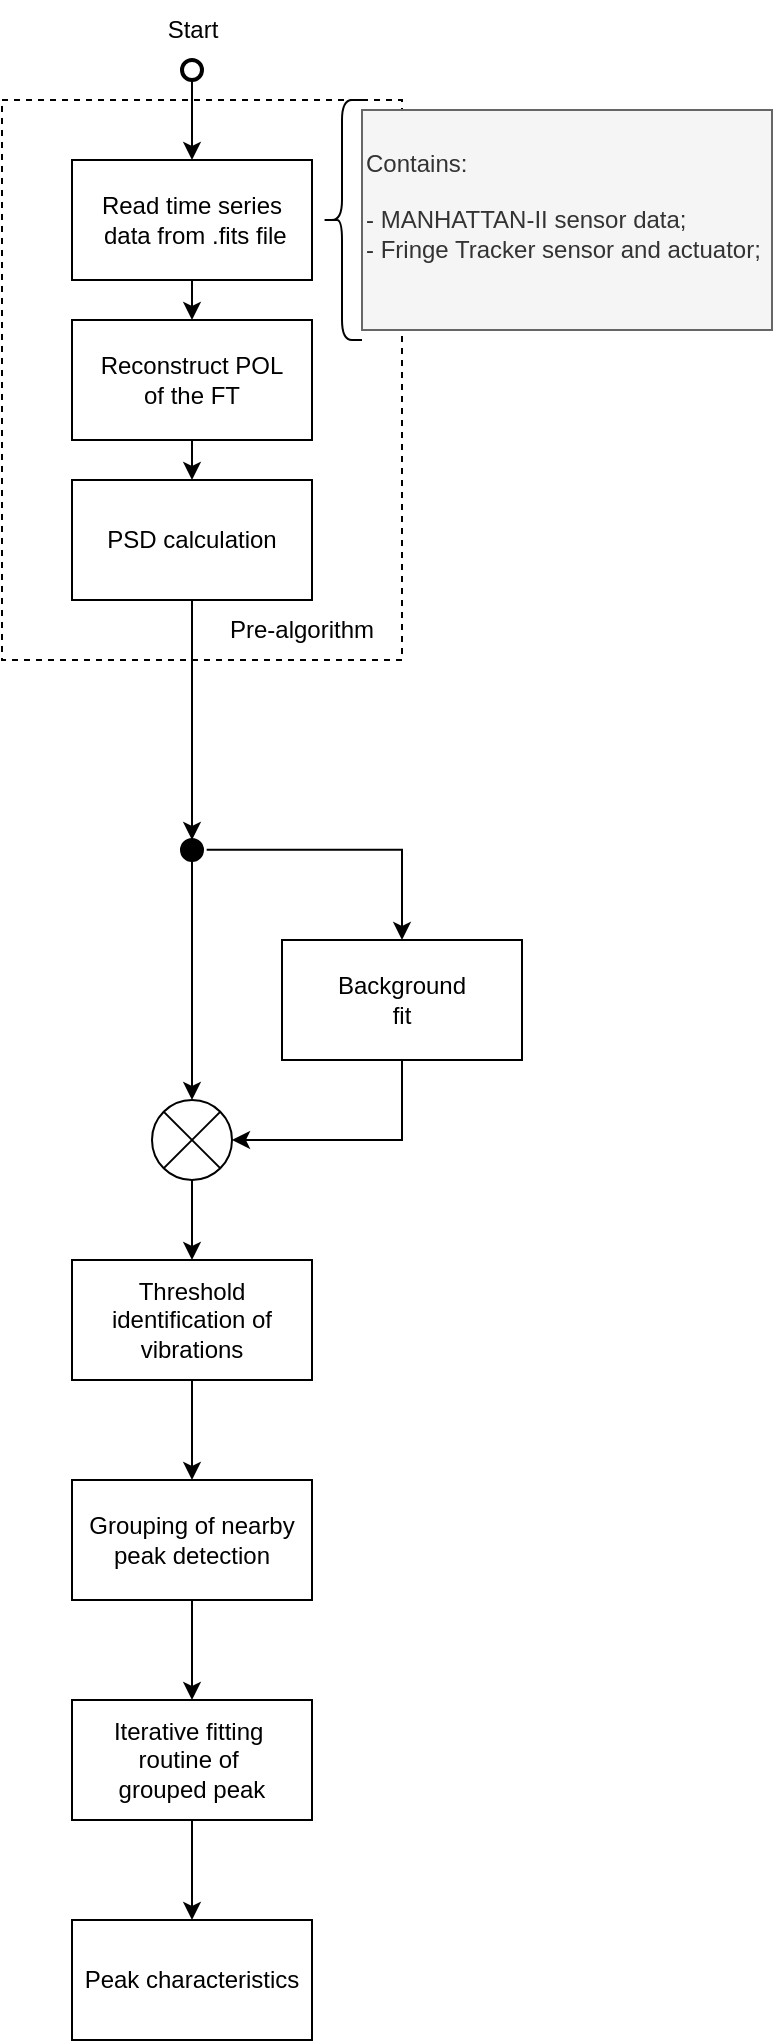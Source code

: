 <mxfile version="27.2.0" pages="3">
  <diagram name="General method" id="1XAKahxuG5cxGaPZJlzo">
    <mxGraphModel dx="1426" dy="751" grid="1" gridSize="10" guides="1" tooltips="1" connect="1" arrows="1" fold="1" page="1" pageScale="1" pageWidth="850" pageHeight="1100" math="0" shadow="0">
      <root>
        <mxCell id="0" />
        <mxCell id="1" parent="0" />
        <mxCell id="QiLoAfnm8pdi8m4GmsPh-11" value="" style="rounded=0;whiteSpace=wrap;html=1;dashed=1;" vertex="1" parent="1">
          <mxGeometry x="180" y="90" width="200" height="280" as="geometry" />
        </mxCell>
        <mxCell id="QiLoAfnm8pdi8m4GmsPh-5" style="edgeStyle=orthogonalEdgeStyle;rounded=0;orthogonalLoop=1;jettySize=auto;html=1;exitX=0.5;exitY=1;exitDx=0;exitDy=0;exitPerimeter=0;entryX=0.5;entryY=0;entryDx=0;entryDy=0;" edge="1" parent="1" source="QiLoAfnm8pdi8m4GmsPh-1" target="QiLoAfnm8pdi8m4GmsPh-3">
          <mxGeometry relative="1" as="geometry" />
        </mxCell>
        <mxCell id="QiLoAfnm8pdi8m4GmsPh-1" value="" style="strokeWidth=2;html=1;shape=mxgraph.flowchart.start_2;whiteSpace=wrap;" vertex="1" parent="1">
          <mxGeometry x="270" y="70" width="10" height="10" as="geometry" />
        </mxCell>
        <mxCell id="QiLoAfnm8pdi8m4GmsPh-2" value="Start" style="text;html=1;align=center;verticalAlign=middle;resizable=0;points=[];autosize=1;strokeColor=none;fillColor=none;" vertex="1" parent="1">
          <mxGeometry x="250" y="40" width="50" height="30" as="geometry" />
        </mxCell>
        <mxCell id="QiLoAfnm8pdi8m4GmsPh-4" style="edgeStyle=orthogonalEdgeStyle;rounded=0;orthogonalLoop=1;jettySize=auto;html=1;exitX=0.5;exitY=1;exitDx=0;exitDy=0;entryX=0.5;entryY=0;entryDx=0;entryDy=0;" edge="1" parent="1" source="QiLoAfnm8pdi8m4GmsPh-3" target="QiLoAfnm8pdi8m4GmsPh-8">
          <mxGeometry relative="1" as="geometry">
            <mxPoint x="275" y="250" as="targetPoint" />
          </mxGeometry>
        </mxCell>
        <mxCell id="QiLoAfnm8pdi8m4GmsPh-3" value="&lt;div&gt;Read time series&lt;/div&gt;&lt;div&gt;&amp;nbsp;data from .fits file&lt;/div&gt;" style="rounded=0;whiteSpace=wrap;html=1;" vertex="1" parent="1">
          <mxGeometry x="215" y="120" width="120" height="60" as="geometry" />
        </mxCell>
        <mxCell id="QiLoAfnm8pdi8m4GmsPh-6" value="" style="shape=curlyBracket;whiteSpace=wrap;html=1;rounded=1;labelPosition=left;verticalLabelPosition=middle;align=right;verticalAlign=middle;" vertex="1" parent="1">
          <mxGeometry x="340" y="90" width="20" height="120" as="geometry" />
        </mxCell>
        <mxCell id="QiLoAfnm8pdi8m4GmsPh-7" value="&lt;div align=&quot;left&quot;&gt;Contains:&lt;/div&gt;&lt;div align=&quot;left&quot;&gt;&lt;br&gt;&lt;/div&gt;&lt;div&gt;- MANHATTAN-II sensor data;&lt;/div&gt;&lt;div&gt;- Fringe Tracker sensor and actuator;&lt;/div&gt;&lt;div&gt;&lt;br&gt;&lt;/div&gt;" style="text;html=1;align=left;verticalAlign=middle;whiteSpace=wrap;rounded=0;fillColor=#f5f5f5;fontColor=#333333;strokeColor=#666666;" vertex="1" parent="1">
          <mxGeometry x="360" y="95" width="205" height="110" as="geometry" />
        </mxCell>
        <mxCell id="QiLoAfnm8pdi8m4GmsPh-10" style="edgeStyle=orthogonalEdgeStyle;rounded=0;orthogonalLoop=1;jettySize=auto;html=1;exitX=0.5;exitY=1;exitDx=0;exitDy=0;entryX=0.5;entryY=0;entryDx=0;entryDy=0;" edge="1" parent="1" source="QiLoAfnm8pdi8m4GmsPh-8" target="QiLoAfnm8pdi8m4GmsPh-9">
          <mxGeometry relative="1" as="geometry" />
        </mxCell>
        <mxCell id="QiLoAfnm8pdi8m4GmsPh-8" value="&lt;div&gt;Reconstruct POL&lt;/div&gt;&lt;div&gt;of the FT&lt;/div&gt;" style="rounded=0;whiteSpace=wrap;html=1;" vertex="1" parent="1">
          <mxGeometry x="215" y="200" width="120" height="60" as="geometry" />
        </mxCell>
        <mxCell id="QiLoAfnm8pdi8m4GmsPh-9" value="PSD calculation" style="rounded=0;whiteSpace=wrap;html=1;" vertex="1" parent="1">
          <mxGeometry x="215" y="280" width="120" height="60" as="geometry" />
        </mxCell>
        <mxCell id="QiLoAfnm8pdi8m4GmsPh-12" value="Pre-algorithm" style="text;html=1;align=center;verticalAlign=middle;whiteSpace=wrap;rounded=0;" vertex="1" parent="1">
          <mxGeometry x="280" y="340" width="100" height="30" as="geometry" />
        </mxCell>
        <mxCell id="QiLoAfnm8pdi8m4GmsPh-21" style="edgeStyle=orthogonalEdgeStyle;rounded=0;orthogonalLoop=1;jettySize=auto;html=1;exitX=1.233;exitY=0.489;exitDx=0;exitDy=0;exitPerimeter=0;" edge="1" parent="1" source="QiLoAfnm8pdi8m4GmsPh-30" target="QiLoAfnm8pdi8m4GmsPh-20">
          <mxGeometry relative="1" as="geometry">
            <mxPoint x="270" y="470" as="sourcePoint" />
          </mxGeometry>
        </mxCell>
        <mxCell id="QiLoAfnm8pdi8m4GmsPh-28" style="edgeStyle=orthogonalEdgeStyle;rounded=0;orthogonalLoop=1;jettySize=auto;html=1;exitX=0.5;exitY=1;exitDx=0;exitDy=0;entryX=1;entryY=0.5;entryDx=0;entryDy=0;" edge="1" parent="1" source="QiLoAfnm8pdi8m4GmsPh-20" target="QiLoAfnm8pdi8m4GmsPh-23">
          <mxGeometry relative="1" as="geometry" />
        </mxCell>
        <mxCell id="QiLoAfnm8pdi8m4GmsPh-20" value="&lt;div&gt;Background&lt;/div&gt;&lt;div&gt;fit&lt;/div&gt;" style="rounded=0;whiteSpace=wrap;html=1;" vertex="1" parent="1">
          <mxGeometry x="320" y="510" width="120" height="60" as="geometry" />
        </mxCell>
        <mxCell id="QiLoAfnm8pdi8m4GmsPh-33" style="edgeStyle=orthogonalEdgeStyle;rounded=0;orthogonalLoop=1;jettySize=auto;html=1;exitX=0.5;exitY=1;exitDx=0;exitDy=0;entryX=0.5;entryY=0;entryDx=0;entryDy=0;" edge="1" parent="1" source="QiLoAfnm8pdi8m4GmsPh-23" target="QiLoAfnm8pdi8m4GmsPh-32">
          <mxGeometry relative="1" as="geometry" />
        </mxCell>
        <mxCell id="QiLoAfnm8pdi8m4GmsPh-23" value="" style="shape=sumEllipse;perimeter=ellipsePerimeter;whiteSpace=wrap;html=1;backgroundOutline=1;" vertex="1" parent="1">
          <mxGeometry x="255" y="590" width="40" height="40" as="geometry" />
        </mxCell>
        <mxCell id="QiLoAfnm8pdi8m4GmsPh-26" style="edgeStyle=orthogonalEdgeStyle;rounded=0;orthogonalLoop=1;jettySize=auto;html=1;exitX=0.5;exitY=1;exitDx=0;exitDy=0;entryX=0.5;entryY=0;entryDx=0;entryDy=0;" edge="1" parent="1" source="QiLoAfnm8pdi8m4GmsPh-30" target="QiLoAfnm8pdi8m4GmsPh-23">
          <mxGeometry relative="1" as="geometry">
            <mxPoint x="275" y="500" as="sourcePoint" />
            <mxPoint x="275" y="610" as="targetPoint" />
          </mxGeometry>
        </mxCell>
        <mxCell id="QiLoAfnm8pdi8m4GmsPh-31" value="" style="edgeStyle=orthogonalEdgeStyle;rounded=0;orthogonalLoop=1;jettySize=auto;html=1;exitX=0.5;exitY=1;exitDx=0;exitDy=0;entryX=0.5;entryY=0;entryDx=0;entryDy=0;" edge="1" parent="1" source="QiLoAfnm8pdi8m4GmsPh-9" target="QiLoAfnm8pdi8m4GmsPh-30">
          <mxGeometry relative="1" as="geometry">
            <mxPoint x="275" y="340" as="sourcePoint" />
            <mxPoint x="275" y="630" as="targetPoint" />
          </mxGeometry>
        </mxCell>
        <mxCell id="QiLoAfnm8pdi8m4GmsPh-30" value="" style="verticalLabelPosition=bottom;html=1;verticalAlign=top;strokeWidth=2;shape=mxgraph.lean_mapping.sequenced_pull_ball;" vertex="1" parent="1">
          <mxGeometry x="270" y="460" width="10" height="10" as="geometry" />
        </mxCell>
        <mxCell id="QiLoAfnm8pdi8m4GmsPh-35" style="edgeStyle=orthogonalEdgeStyle;rounded=0;orthogonalLoop=1;jettySize=auto;html=1;exitX=0.5;exitY=1;exitDx=0;exitDy=0;entryX=0.5;entryY=0;entryDx=0;entryDy=0;" edge="1" parent="1" source="QiLoAfnm8pdi8m4GmsPh-32" target="QiLoAfnm8pdi8m4GmsPh-34">
          <mxGeometry relative="1" as="geometry" />
        </mxCell>
        <mxCell id="QiLoAfnm8pdi8m4GmsPh-32" value="Threshold identification of vibrations" style="rounded=0;whiteSpace=wrap;html=1;" vertex="1" parent="1">
          <mxGeometry x="215" y="670" width="120" height="60" as="geometry" />
        </mxCell>
        <mxCell id="QiLoAfnm8pdi8m4GmsPh-36" style="edgeStyle=orthogonalEdgeStyle;rounded=0;orthogonalLoop=1;jettySize=auto;html=1;exitX=0.5;exitY=1;exitDx=0;exitDy=0;entryX=0.5;entryY=0;entryDx=0;entryDy=0;" edge="1" parent="1" source="QiLoAfnm8pdi8m4GmsPh-34" target="QiLoAfnm8pdi8m4GmsPh-37">
          <mxGeometry relative="1" as="geometry">
            <mxPoint x="275" y="890" as="targetPoint" />
          </mxGeometry>
        </mxCell>
        <mxCell id="QiLoAfnm8pdi8m4GmsPh-34" value="Grouping of nearby peak detection" style="rounded=0;whiteSpace=wrap;html=1;" vertex="1" parent="1">
          <mxGeometry x="215" y="780" width="120" height="60" as="geometry" />
        </mxCell>
        <mxCell id="QiLoAfnm8pdi8m4GmsPh-38" style="edgeStyle=orthogonalEdgeStyle;rounded=0;orthogonalLoop=1;jettySize=auto;html=1;exitX=0.5;exitY=1;exitDx=0;exitDy=0;entryX=0.5;entryY=0;entryDx=0;entryDy=0;" edge="1" parent="1" source="QiLoAfnm8pdi8m4GmsPh-37" target="QiLoAfnm8pdi8m4GmsPh-39">
          <mxGeometry relative="1" as="geometry">
            <mxPoint x="275" y="1000" as="targetPoint" />
          </mxGeometry>
        </mxCell>
        <mxCell id="QiLoAfnm8pdi8m4GmsPh-37" value="&lt;div&gt;Iterative fitting&amp;nbsp;&lt;/div&gt;&lt;div&gt;routine of&amp;nbsp;&lt;/div&gt;&lt;div&gt;grouped peak&lt;/div&gt;" style="rounded=0;whiteSpace=wrap;html=1;" vertex="1" parent="1">
          <mxGeometry x="215" y="890" width="120" height="60" as="geometry" />
        </mxCell>
        <mxCell id="QiLoAfnm8pdi8m4GmsPh-39" value="Peak characteristics" style="rounded=0;whiteSpace=wrap;html=1;" vertex="1" parent="1">
          <mxGeometry x="215" y="1000" width="120" height="60" as="geometry" />
        </mxCell>
      </root>
    </mxGraphModel>
  </diagram>
  <diagram id="Y8nqkkZ_5XeSUrvlBZkK" name="Background fitting">
    <mxGraphModel dx="1426" dy="751" grid="1" gridSize="10" guides="1" tooltips="1" connect="1" arrows="1" fold="1" page="1" pageScale="1" pageWidth="850" pageHeight="1100" math="0" shadow="0">
      <root>
        <mxCell id="0" />
        <mxCell id="1" parent="0" />
        <mxCell id="fGq2NZ8uFI8Dyvq9e7ZL-2" style="edgeStyle=orthogonalEdgeStyle;rounded=0;orthogonalLoop=1;jettySize=auto;html=1;exitX=0.5;exitY=1;exitDx=0;exitDy=0;entryX=0.5;entryY=0;entryDx=0;entryDy=0;" parent="1" source="fGq2NZ8uFI8Dyvq9e7ZL-7" target="fGq2NZ8uFI8Dyvq9e7ZL-3" edge="1">
          <mxGeometry relative="1" as="geometry">
            <mxPoint x="310" y="190" as="targetPoint" />
            <mxPoint x="310" y="110" as="sourcePoint" />
          </mxGeometry>
        </mxCell>
        <mxCell id="fGq2NZ8uFI8Dyvq9e7ZL-4" style="edgeStyle=orthogonalEdgeStyle;rounded=0;orthogonalLoop=1;jettySize=auto;html=1;exitX=0.5;exitY=1;exitDx=0;exitDy=0;entryX=0.5;entryY=0;entryDx=0;entryDy=0;" parent="1" source="fGq2NZ8uFI8Dyvq9e7ZL-3" target="fGq2NZ8uFI8Dyvq9e7ZL-5" edge="1">
          <mxGeometry relative="1" as="geometry">
            <mxPoint x="310.103" y="290" as="targetPoint" />
          </mxGeometry>
        </mxCell>
        <mxCell id="fGq2NZ8uFI8Dyvq9e7ZL-3" value="&lt;div&gt;Linearization of sample&lt;/div&gt;&lt;div&gt;&amp;lt; log(f), log(PSD) &amp;gt;&lt;/div&gt;" style="rounded=0;whiteSpace=wrap;html=1;" parent="1" vertex="1">
          <mxGeometry x="250" y="190" width="120" height="60" as="geometry" />
        </mxCell>
        <mxCell id="fGq2NZ8uFI8Dyvq9e7ZL-6" style="edgeStyle=orthogonalEdgeStyle;rounded=0;orthogonalLoop=1;jettySize=auto;html=1;exitX=0.5;exitY=1;exitDx=0;exitDy=0;entryX=0.5;entryY=0;entryDx=0;entryDy=0;" parent="1" source="fGq2NZ8uFI8Dyvq9e7ZL-5" target="fGq2NZ8uFI8Dyvq9e7ZL-8" edge="1">
          <mxGeometry relative="1" as="geometry">
            <mxPoint x="310.103" y="430" as="targetPoint" />
          </mxGeometry>
        </mxCell>
        <mxCell id="fGq2NZ8uFI8Dyvq9e7ZL-5" value="&lt;div&gt;curve_fit&lt;/div&gt;&lt;div&gt;&lt;b&gt;[ lowess | polyfit ]&lt;/b&gt;&lt;/div&gt;" style="rounded=0;whiteSpace=wrap;html=1;" parent="1" vertex="1">
          <mxGeometry x="250" y="290" width="120" height="60" as="geometry" />
        </mxCell>
        <mxCell id="fGq2NZ8uFI8Dyvq9e7ZL-7" value="" style="verticalLabelPosition=bottom;html=1;verticalAlign=top;strokeWidth=2;shape=mxgraph.lean_mapping.sequenced_pull_ball;" parent="1" vertex="1">
          <mxGeometry x="280" y="50" width="60" height="60" as="geometry" />
        </mxCell>
        <mxCell id="fGq2NZ8uFI8Dyvq9e7ZL-8" value="" style="verticalLabelPosition=bottom;html=1;verticalAlign=top;strokeWidth=2;shape=mxgraph.lean_mapping.sequenced_pull_ball;" parent="1" vertex="1">
          <mxGeometry x="280" y="430" width="60" height="60" as="geometry" />
        </mxCell>
        <mxCell id="fGq2NZ8uFI8Dyvq9e7ZL-9" value="&lt;span style=&quot;color: rgb(255, 255, 255);&quot;&gt;Start&lt;/span&gt;" style="text;html=1;align=center;verticalAlign=middle;resizable=0;points=[];autosize=1;strokeColor=none;fillColor=none;" parent="1" vertex="1">
          <mxGeometry x="285" y="65" width="50" height="30" as="geometry" />
        </mxCell>
        <mxCell id="fGq2NZ8uFI8Dyvq9e7ZL-10" value="&lt;div align=&quot;center&quot;&gt;&lt;span style=&quot;color: rgb(255, 255, 255);&quot;&gt;End&lt;/span&gt;&lt;/div&gt;" style="text;whiteSpace=wrap;html=1;align=center;" parent="1" vertex="1">
          <mxGeometry x="280" y="446" width="60" height="40" as="geometry" />
        </mxCell>
      </root>
    </mxGraphModel>
  </diagram>
  <diagram id="UoGNCqvZpRSdEBSBbEcf" name="Detection of peaks">
    <mxGraphModel dx="1426" dy="751" grid="1" gridSize="10" guides="1" tooltips="1" connect="1" arrows="1" fold="1" page="1" pageScale="1" pageWidth="850" pageHeight="1100" math="0" shadow="0">
      <root>
        <mxCell id="0" />
        <mxCell id="1" parent="0" />
      </root>
    </mxGraphModel>
  </diagram>
</mxfile>
